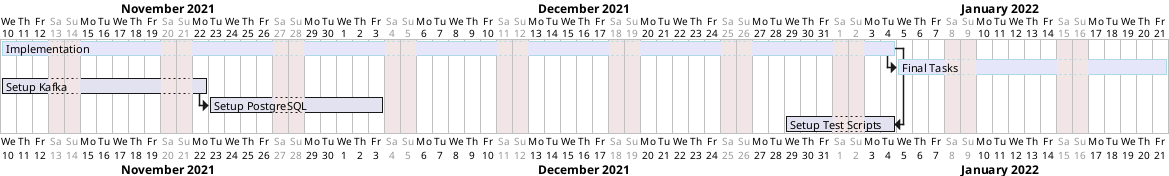 @startgantt
'https://plantuml.com/gantt-diagram

saturday are closed
sunday are closed

Project starts the 10st of november 2021

[Implementation] lasts 40 days and is colored in Lavender/LightBlue
[Final Tasks] lasts 13 days and is colored in Lavender/LightBlue and starts after [Implementation]'s end


[Setup Kafka] lasts 9 days
[Setup PostgreSQL] lasts 9 days and starts after [Setup Kafka]'s end
[Setup Test Scripts] lasts 5 days and ends at [Implementation]'s end

@endgantt